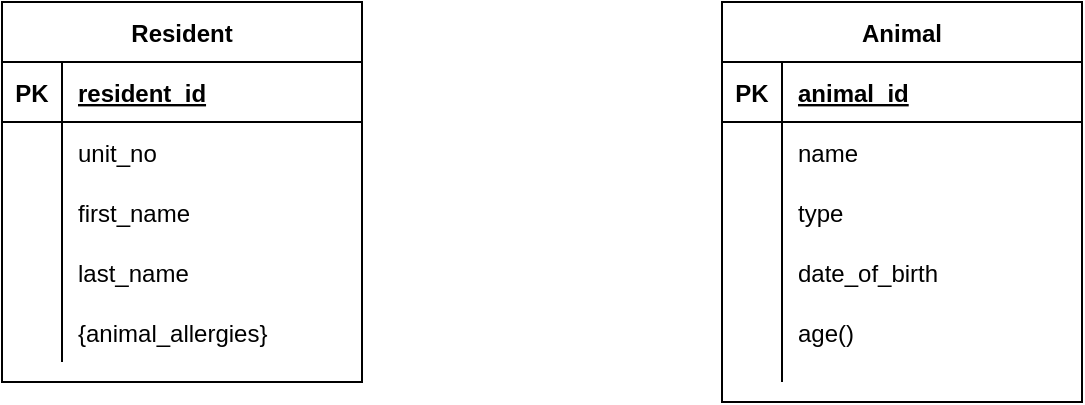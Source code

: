 <mxfile version="14.6.6" type="github">
  <diagram id="R2lEEEUBdFMjLlhIrx00" name="Page-1">
    <mxGraphModel dx="784" dy="443" grid="1" gridSize="10" guides="1" tooltips="1" connect="1" arrows="1" fold="1" page="1" pageScale="1" pageWidth="850" pageHeight="1100" math="0" shadow="0" extFonts="Permanent Marker^https://fonts.googleapis.com/css?family=Permanent+Marker">
      <root>
        <mxCell id="0" />
        <mxCell id="1" parent="0" />
        <mxCell id="n02JNGyOegxktcWf0wq8-32" value="" style="group" vertex="1" connectable="0" parent="1">
          <mxGeometry x="90" y="100" width="180" height="190" as="geometry" />
        </mxCell>
        <mxCell id="n02JNGyOegxktcWf0wq8-1" value="Resident" style="shape=table;startSize=30;container=1;collapsible=1;childLayout=tableLayout;fixedRows=1;rowLines=0;fontStyle=1;align=center;resizeLast=1;" vertex="1" parent="n02JNGyOegxktcWf0wq8-32">
          <mxGeometry width="180" height="190" as="geometry" />
        </mxCell>
        <mxCell id="n02JNGyOegxktcWf0wq8-2" value="" style="shape=partialRectangle;collapsible=0;dropTarget=0;pointerEvents=0;fillColor=none;top=0;left=0;bottom=1;right=0;points=[[0,0.5],[1,0.5]];portConstraint=eastwest;" vertex="1" parent="n02JNGyOegxktcWf0wq8-1">
          <mxGeometry y="30" width="180" height="30" as="geometry" />
        </mxCell>
        <mxCell id="n02JNGyOegxktcWf0wq8-3" value="PK" style="shape=partialRectangle;connectable=0;fillColor=none;top=0;left=0;bottom=0;right=0;fontStyle=1;overflow=hidden;" vertex="1" parent="n02JNGyOegxktcWf0wq8-2">
          <mxGeometry width="30" height="30" as="geometry" />
        </mxCell>
        <mxCell id="n02JNGyOegxktcWf0wq8-4" value="resident_id" style="shape=partialRectangle;connectable=0;fillColor=none;top=0;left=0;bottom=0;right=0;align=left;spacingLeft=6;fontStyle=5;overflow=hidden;" vertex="1" parent="n02JNGyOegxktcWf0wq8-2">
          <mxGeometry x="30" width="150" height="30" as="geometry" />
        </mxCell>
        <mxCell id="n02JNGyOegxktcWf0wq8-5" value="" style="shape=partialRectangle;collapsible=0;dropTarget=0;pointerEvents=0;fillColor=none;top=0;left=0;bottom=0;right=0;points=[[0,0.5],[1,0.5]];portConstraint=eastwest;" vertex="1" parent="n02JNGyOegxktcWf0wq8-1">
          <mxGeometry y="60" width="180" height="30" as="geometry" />
        </mxCell>
        <mxCell id="n02JNGyOegxktcWf0wq8-6" value="" style="shape=partialRectangle;connectable=0;fillColor=none;top=0;left=0;bottom=0;right=0;editable=1;overflow=hidden;" vertex="1" parent="n02JNGyOegxktcWf0wq8-5">
          <mxGeometry width="30" height="30" as="geometry" />
        </mxCell>
        <mxCell id="n02JNGyOegxktcWf0wq8-7" value="unit_no" style="shape=partialRectangle;connectable=0;fillColor=none;top=0;left=0;bottom=0;right=0;align=left;spacingLeft=6;overflow=hidden;" vertex="1" parent="n02JNGyOegxktcWf0wq8-5">
          <mxGeometry x="30" width="150" height="30" as="geometry" />
        </mxCell>
        <mxCell id="n02JNGyOegxktcWf0wq8-8" value="" style="shape=partialRectangle;collapsible=0;dropTarget=0;pointerEvents=0;fillColor=none;top=0;left=0;bottom=0;right=0;points=[[0,0.5],[1,0.5]];portConstraint=eastwest;" vertex="1" parent="n02JNGyOegxktcWf0wq8-1">
          <mxGeometry y="90" width="180" height="30" as="geometry" />
        </mxCell>
        <mxCell id="n02JNGyOegxktcWf0wq8-9" value="" style="shape=partialRectangle;connectable=0;fillColor=none;top=0;left=0;bottom=0;right=0;editable=1;overflow=hidden;" vertex="1" parent="n02JNGyOegxktcWf0wq8-8">
          <mxGeometry width="30" height="30" as="geometry" />
        </mxCell>
        <mxCell id="n02JNGyOegxktcWf0wq8-10" value="first_name" style="shape=partialRectangle;connectable=0;fillColor=none;top=0;left=0;bottom=0;right=0;align=left;spacingLeft=6;overflow=hidden;" vertex="1" parent="n02JNGyOegxktcWf0wq8-8">
          <mxGeometry x="30" width="150" height="30" as="geometry" />
        </mxCell>
        <mxCell id="n02JNGyOegxktcWf0wq8-11" value="" style="shape=partialRectangle;collapsible=0;dropTarget=0;pointerEvents=0;fillColor=none;top=0;left=0;bottom=0;right=0;points=[[0,0.5],[1,0.5]];portConstraint=eastwest;" vertex="1" parent="n02JNGyOegxktcWf0wq8-1">
          <mxGeometry y="120" width="180" height="60" as="geometry" />
        </mxCell>
        <mxCell id="n02JNGyOegxktcWf0wq8-12" value="" style="shape=partialRectangle;connectable=0;fillColor=none;top=0;left=0;bottom=0;right=0;editable=1;overflow=hidden;" vertex="1" parent="n02JNGyOegxktcWf0wq8-11">
          <mxGeometry width="30" height="60" as="geometry" />
        </mxCell>
        <mxCell id="n02JNGyOegxktcWf0wq8-13" value="" style="shape=partialRectangle;connectable=0;fillColor=none;top=0;left=0;bottom=0;right=0;align=left;spacingLeft=6;overflow=hidden;" vertex="1" parent="n02JNGyOegxktcWf0wq8-11">
          <mxGeometry x="30" width="150" height="60" as="geometry" />
        </mxCell>
        <mxCell id="n02JNGyOegxktcWf0wq8-15" value="last_name" style="shape=partialRectangle;connectable=0;fillColor=none;top=0;left=0;bottom=0;right=0;align=left;spacingLeft=6;overflow=hidden;" vertex="1" parent="n02JNGyOegxktcWf0wq8-32">
          <mxGeometry x="30" y="120" width="150" height="30" as="geometry" />
        </mxCell>
        <mxCell id="n02JNGyOegxktcWf0wq8-16" value="{animal_allergies}" style="shape=partialRectangle;connectable=0;fillColor=none;top=0;left=0;bottom=0;right=0;align=left;spacingLeft=6;overflow=hidden;" vertex="1" parent="n02JNGyOegxktcWf0wq8-32">
          <mxGeometry x="30" y="150" width="150" height="30" as="geometry" />
        </mxCell>
        <mxCell id="n02JNGyOegxktcWf0wq8-33" value="" style="group" vertex="1" connectable="0" parent="1">
          <mxGeometry x="450" y="100" width="180" height="200" as="geometry" />
        </mxCell>
        <mxCell id="n02JNGyOegxktcWf0wq8-17" value="Animal" style="shape=table;startSize=30;container=1;collapsible=1;childLayout=tableLayout;fixedRows=1;rowLines=0;fontStyle=1;align=center;resizeLast=1;" vertex="1" parent="n02JNGyOegxktcWf0wq8-33">
          <mxGeometry width="180" height="200" as="geometry" />
        </mxCell>
        <mxCell id="n02JNGyOegxktcWf0wq8-18" value="" style="shape=partialRectangle;collapsible=0;dropTarget=0;pointerEvents=0;fillColor=none;top=0;left=0;bottom=1;right=0;points=[[0,0.5],[1,0.5]];portConstraint=eastwest;" vertex="1" parent="n02JNGyOegxktcWf0wq8-17">
          <mxGeometry y="30" width="180" height="30" as="geometry" />
        </mxCell>
        <mxCell id="n02JNGyOegxktcWf0wq8-19" value="PK" style="shape=partialRectangle;connectable=0;fillColor=none;top=0;left=0;bottom=0;right=0;fontStyle=1;overflow=hidden;" vertex="1" parent="n02JNGyOegxktcWf0wq8-18">
          <mxGeometry width="30" height="30" as="geometry" />
        </mxCell>
        <mxCell id="n02JNGyOegxktcWf0wq8-20" value="animal_id" style="shape=partialRectangle;connectable=0;fillColor=none;top=0;left=0;bottom=0;right=0;align=left;spacingLeft=6;fontStyle=5;overflow=hidden;" vertex="1" parent="n02JNGyOegxktcWf0wq8-18">
          <mxGeometry x="30" width="150" height="30" as="geometry" />
        </mxCell>
        <mxCell id="n02JNGyOegxktcWf0wq8-21" value="" style="shape=partialRectangle;collapsible=0;dropTarget=0;pointerEvents=0;fillColor=none;top=0;left=0;bottom=0;right=0;points=[[0,0.5],[1,0.5]];portConstraint=eastwest;" vertex="1" parent="n02JNGyOegxktcWf0wq8-17">
          <mxGeometry y="60" width="180" height="30" as="geometry" />
        </mxCell>
        <mxCell id="n02JNGyOegxktcWf0wq8-22" value="" style="shape=partialRectangle;connectable=0;fillColor=none;top=0;left=0;bottom=0;right=0;editable=1;overflow=hidden;" vertex="1" parent="n02JNGyOegxktcWf0wq8-21">
          <mxGeometry width="30" height="30" as="geometry" />
        </mxCell>
        <mxCell id="n02JNGyOegxktcWf0wq8-23" value="name" style="shape=partialRectangle;connectable=0;fillColor=none;top=0;left=0;bottom=0;right=0;align=left;spacingLeft=6;overflow=hidden;" vertex="1" parent="n02JNGyOegxktcWf0wq8-21">
          <mxGeometry x="30" width="150" height="30" as="geometry" />
        </mxCell>
        <mxCell id="n02JNGyOegxktcWf0wq8-24" value="" style="shape=partialRectangle;collapsible=0;dropTarget=0;pointerEvents=0;fillColor=none;top=0;left=0;bottom=0;right=0;points=[[0,0.5],[1,0.5]];portConstraint=eastwest;" vertex="1" parent="n02JNGyOegxktcWf0wq8-17">
          <mxGeometry y="90" width="180" height="30" as="geometry" />
        </mxCell>
        <mxCell id="n02JNGyOegxktcWf0wq8-25" value="" style="shape=partialRectangle;connectable=0;fillColor=none;top=0;left=0;bottom=0;right=0;editable=1;overflow=hidden;" vertex="1" parent="n02JNGyOegxktcWf0wq8-24">
          <mxGeometry width="30" height="30" as="geometry" />
        </mxCell>
        <mxCell id="n02JNGyOegxktcWf0wq8-26" value="type" style="shape=partialRectangle;connectable=0;fillColor=none;top=0;left=0;bottom=0;right=0;align=left;spacingLeft=6;overflow=hidden;" vertex="1" parent="n02JNGyOegxktcWf0wq8-24">
          <mxGeometry x="30" width="150" height="30" as="geometry" />
        </mxCell>
        <mxCell id="n02JNGyOegxktcWf0wq8-27" value="" style="shape=partialRectangle;collapsible=0;dropTarget=0;pointerEvents=0;fillColor=none;top=0;left=0;bottom=0;right=0;points=[[0,0.5],[1,0.5]];portConstraint=eastwest;" vertex="1" parent="n02JNGyOegxktcWf0wq8-17">
          <mxGeometry y="120" width="180" height="70" as="geometry" />
        </mxCell>
        <mxCell id="n02JNGyOegxktcWf0wq8-28" value="" style="shape=partialRectangle;connectable=0;fillColor=none;top=0;left=0;bottom=0;right=0;editable=1;overflow=hidden;" vertex="1" parent="n02JNGyOegxktcWf0wq8-27">
          <mxGeometry width="30" height="70" as="geometry" />
        </mxCell>
        <mxCell id="n02JNGyOegxktcWf0wq8-29" value="" style="shape=partialRectangle;connectable=0;fillColor=none;top=0;left=0;bottom=0;right=0;align=left;spacingLeft=6;overflow=hidden;" vertex="1" parent="n02JNGyOegxktcWf0wq8-27">
          <mxGeometry x="30" width="150" height="70" as="geometry" />
        </mxCell>
        <mxCell id="n02JNGyOegxktcWf0wq8-30" value="date_of_birth" style="shape=partialRectangle;connectable=0;fillColor=none;top=0;left=0;bottom=0;right=0;align=left;spacingLeft=6;overflow=hidden;" vertex="1" parent="n02JNGyOegxktcWf0wq8-33">
          <mxGeometry x="30" y="120" width="150" height="30" as="geometry" />
        </mxCell>
        <mxCell id="n02JNGyOegxktcWf0wq8-31" value="age()" style="shape=partialRectangle;connectable=0;fillColor=none;top=0;left=0;bottom=0;right=0;align=left;spacingLeft=6;overflow=hidden;" vertex="1" parent="n02JNGyOegxktcWf0wq8-33">
          <mxGeometry x="30" y="150" width="150" height="30" as="geometry" />
        </mxCell>
      </root>
    </mxGraphModel>
  </diagram>
</mxfile>
